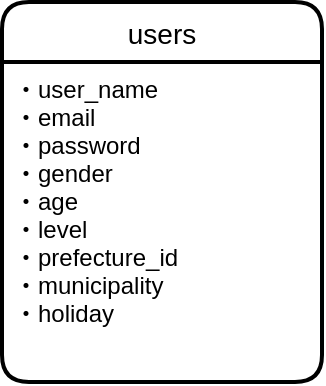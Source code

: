 <mxfile>
    <diagram id="FP0fmIkPBLZozC_usxKg" name="ページ1">
        <mxGraphModel dx="208" dy="579" grid="1" gridSize="10" guides="1" tooltips="1" connect="1" arrows="1" fold="1" page="1" pageScale="1" pageWidth="827" pageHeight="1169" math="0" shadow="0">
            <root>
                <mxCell id="0"/>
                <mxCell id="1" parent="0"/>
                <mxCell id="6" value="users" style="swimlane;childLayout=stackLayout;horizontal=1;startSize=30;horizontalStack=0;rounded=1;fontSize=14;fontStyle=0;strokeWidth=2;resizeParent=0;resizeLast=1;shadow=0;dashed=0;align=center;" parent="1" vertex="1">
                    <mxGeometry x="30" y="150" width="160" height="190" as="geometry"/>
                </mxCell>
                <mxCell id="7" value="・user_name&#10;・email&#10;・password&#10;・gender&#10;・age&#10;・level&#10;・prefecture_id&#10;・municipality&#10;・holiday&#10;&#10;" style="align=left;strokeColor=none;fillColor=none;spacingLeft=4;fontSize=12;verticalAlign=top;resizable=0;rotatable=0;part=1;" parent="6" vertex="1">
                    <mxGeometry y="30" width="160" height="160" as="geometry"/>
                </mxCell>
            </root>
        </mxGraphModel>
    </diagram>
</mxfile>